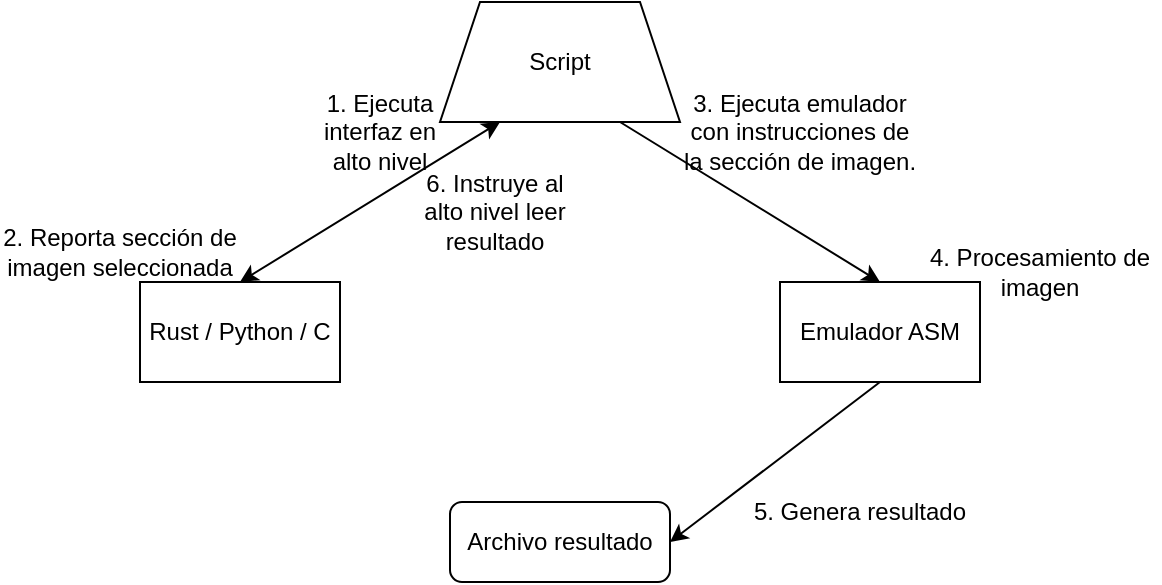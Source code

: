 <mxfile version="20.2.5" type="device" pages="2"><diagram id="7M2144FvueSJw2mhznQW" name="Propuesta Script"><mxGraphModel dx="1262" dy="686" grid="1" gridSize="10" guides="1" tooltips="1" connect="1" arrows="1" fold="1" page="1" pageScale="1" pageWidth="850" pageHeight="1100" math="0" shadow="0"><root><mxCell id="0"/><mxCell id="1" parent="0"/><mxCell id="6n8iO6dFbgr_zAACyIJ7-1" value="Script" style="shape=trapezoid;perimeter=trapezoidPerimeter;whiteSpace=wrap;html=1;fixedSize=1;" vertex="1" parent="1"><mxGeometry x="370" y="210" width="120" height="60" as="geometry"/></mxCell><mxCell id="6n8iO6dFbgr_zAACyIJ7-2" value="" style="endArrow=classic;startArrow=classic;html=1;rounded=0;exitX=0.5;exitY=0;exitDx=0;exitDy=0;entryX=0.25;entryY=1;entryDx=0;entryDy=0;" edge="1" parent="1" source="6n8iO6dFbgr_zAACyIJ7-3" target="6n8iO6dFbgr_zAACyIJ7-1"><mxGeometry width="50" height="50" relative="1" as="geometry"><mxPoint x="340" y="350" as="sourcePoint"/><mxPoint x="420" y="270" as="targetPoint"/></mxGeometry></mxCell><mxCell id="6n8iO6dFbgr_zAACyIJ7-3" value="&lt;div&gt;Rust / Python / C&lt;/div&gt;" style="rounded=0;whiteSpace=wrap;html=1;" vertex="1" parent="1"><mxGeometry x="220" y="350" width="100" height="50" as="geometry"/></mxCell><mxCell id="6n8iO6dFbgr_zAACyIJ7-4" value="2. Reporta sección de imagen seleccionada" style="text;html=1;strokeColor=none;fillColor=none;align=center;verticalAlign=middle;whiteSpace=wrap;rounded=0;" vertex="1" parent="1"><mxGeometry x="150" y="320" width="120" height="30" as="geometry"/></mxCell><mxCell id="6n8iO6dFbgr_zAACyIJ7-11" value="1. Ejecuta interfaz en alto nivel" style="text;html=1;strokeColor=none;fillColor=none;align=center;verticalAlign=middle;whiteSpace=wrap;rounded=0;" vertex="1" parent="1"><mxGeometry x="310" y="260" width="60" height="30" as="geometry"/></mxCell><mxCell id="6n8iO6dFbgr_zAACyIJ7-12" value="Emulador ASM" style="rounded=0;whiteSpace=wrap;html=1;" vertex="1" parent="1"><mxGeometry x="540" y="350" width="100" height="50" as="geometry"/></mxCell><mxCell id="6n8iO6dFbgr_zAACyIJ7-14" value="3. Ejecuta emulador con instrucciones de la sección de imagen." style="text;html=1;strokeColor=none;fillColor=none;align=center;verticalAlign=middle;whiteSpace=wrap;rounded=0;" vertex="1" parent="1"><mxGeometry x="490" y="260" width="120" height="30" as="geometry"/></mxCell><mxCell id="6n8iO6dFbgr_zAACyIJ7-16" value="&lt;div&gt;4. Procesamiento de imagen&lt;/div&gt;" style="text;html=1;strokeColor=none;fillColor=none;align=center;verticalAlign=middle;whiteSpace=wrap;rounded=0;" vertex="1" parent="1"><mxGeometry x="610" y="330" width="120" height="30" as="geometry"/></mxCell><mxCell id="6n8iO6dFbgr_zAACyIJ7-17" value="Archivo resultado" style="rounded=1;whiteSpace=wrap;html=1;" vertex="1" parent="1"><mxGeometry x="375" y="460" width="110" height="40" as="geometry"/></mxCell><mxCell id="6n8iO6dFbgr_zAACyIJ7-18" value="" style="endArrow=classic;html=1;rounded=0;exitX=0.75;exitY=1;exitDx=0;exitDy=0;entryX=0.5;entryY=0;entryDx=0;entryDy=0;" edge="1" parent="1" source="6n8iO6dFbgr_zAACyIJ7-1" target="6n8iO6dFbgr_zAACyIJ7-12"><mxGeometry width="50" height="50" relative="1" as="geometry"><mxPoint x="400" y="380" as="sourcePoint"/><mxPoint x="450" y="330" as="targetPoint"/></mxGeometry></mxCell><mxCell id="6n8iO6dFbgr_zAACyIJ7-19" value="" style="endArrow=classic;html=1;rounded=0;exitX=0.5;exitY=1;exitDx=0;exitDy=0;entryX=1;entryY=0.5;entryDx=0;entryDy=0;" edge="1" parent="1" source="6n8iO6dFbgr_zAACyIJ7-12" target="6n8iO6dFbgr_zAACyIJ7-17"><mxGeometry width="50" height="50" relative="1" as="geometry"><mxPoint x="400" y="380" as="sourcePoint"/><mxPoint x="450" y="330" as="targetPoint"/></mxGeometry></mxCell><mxCell id="6n8iO6dFbgr_zAACyIJ7-20" value="5. Genera resultado" style="text;html=1;strokeColor=none;fillColor=none;align=center;verticalAlign=middle;whiteSpace=wrap;rounded=0;" vertex="1" parent="1"><mxGeometry x="520" y="450" width="120" height="30" as="geometry"/></mxCell><mxCell id="6n8iO6dFbgr_zAACyIJ7-22" value="6. Instruye al alto nivel leer resultado" style="text;html=1;strokeColor=none;fillColor=none;align=center;verticalAlign=middle;whiteSpace=wrap;rounded=0;" vertex="1" parent="1"><mxGeometry x="360" y="300" width="75" height="30" as="geometry"/></mxCell></root></mxGraphModel></diagram><diagram id="uip5KyGj6GGVDHRCrOk9" name="Propuesta Embebido"><mxGraphModel dx="1262" dy="686" grid="1" gridSize="10" guides="1" tooltips="1" connect="1" arrows="1" fold="1" page="1" pageScale="1" pageWidth="850" pageHeight="1100" math="0" shadow="0"><root><mxCell id="0"/><mxCell id="1" parent="0"/><mxCell id="Zn8lNLH1a2C_ugzzLi0W-1" value="&lt;div style=&quot;font-size: 20px;&quot;&gt;Rust / C&lt;/div&gt;" style="rounded=0;whiteSpace=wrap;html=1;verticalAlign=top;" vertex="1" parent="1"><mxGeometry x="260" y="210" width="320" height="210" as="geometry"/></mxCell><mxCell id="iIXBc5QXnPTZY1ikvTsv-1" value="&lt;font style=&quot;font-size: 16px;&quot;&gt;Subrutina en ASM x86&lt;/font&gt;" style="rounded=1;whiteSpace=wrap;html=1;fontSize=20;" vertex="1" parent="1"><mxGeometry x="345" y="290" width="160" height="90" as="geometry"/></mxCell><mxCell id="iIXBc5QXnPTZY1ikvTsv-3" value="&lt;div style=&quot;font-size: 10px;&quot;&gt;Interfaz&lt;/div&gt;&amp;nbsp;con el usuario" style="text;html=1;strokeColor=none;fillColor=none;align=center;verticalAlign=middle;whiteSpace=wrap;rounded=0;fontSize=10;" vertex="1" parent="1"><mxGeometry x="270" y="250" width="60" height="30" as="geometry"/></mxCell><mxCell id="iIXBc5QXnPTZY1ikvTsv-4" value="Procesamiento de imagen" style="text;html=1;strokeColor=none;fillColor=none;align=center;verticalAlign=middle;whiteSpace=wrap;rounded=0;fontSize=9;" vertex="1" parent="1"><mxGeometry x="345" y="350" width="60" height="30" as="geometry"/></mxCell><mxCell id="iIXBc5QXnPTZY1ikvTsv-8" value="" style="shape=flexArrow;endArrow=classic;startArrow=classic;html=1;rounded=0;fontSize=10;width=9;startSize=4.36;fillColor=default;" edge="1" parent="1"><mxGeometry width="100" height="100" relative="1" as="geometry"><mxPoint x="420" y="314" as="sourcePoint"/><mxPoint x="420" y="256" as="targetPoint"/></mxGeometry></mxCell></root></mxGraphModel></diagram></mxfile>